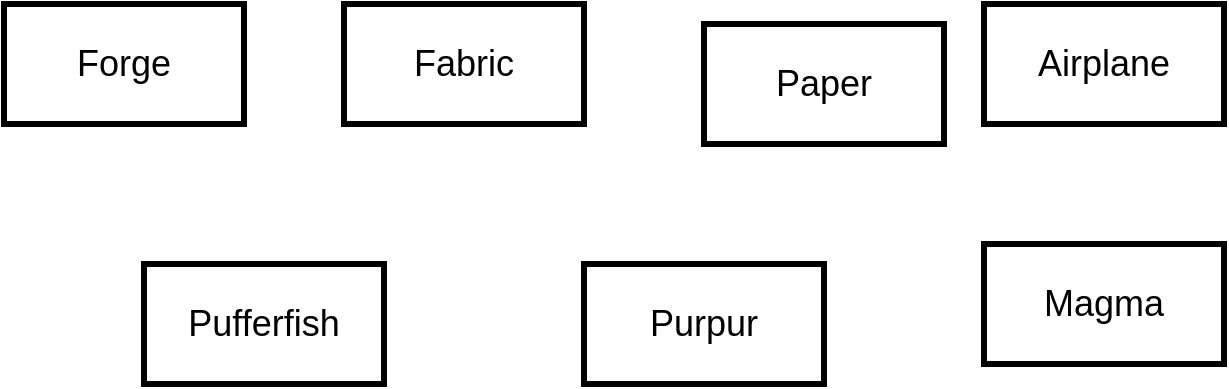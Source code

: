 <mxfile version="16.1.2" type="github">
  <diagram id="qh2XZvOGoz7b5zswJ_-e" name="第 1 页">
    <mxGraphModel dx="1422" dy="762" grid="1" gridSize="10" guides="1" tooltips="1" connect="1" arrows="1" fold="1" page="1" pageScale="1" pageWidth="827" pageHeight="1169" math="0" shadow="0">
      <root>
        <mxCell id="0" />
        <mxCell id="1" parent="0" />
        <mxCell id="waokHs4_Jn7dDJYkCoTz-3" value="Forge" style="whiteSpace=wrap;html=1;strokeColor=default;strokeWidth=3;fontSize=18;" vertex="1" parent="1">
          <mxGeometry x="140" y="130" width="120" height="60" as="geometry" />
        </mxCell>
        <mxCell id="waokHs4_Jn7dDJYkCoTz-5" value="Fabric" style="whiteSpace=wrap;html=1;strokeColor=default;strokeWidth=3;fontSize=18;" vertex="1" parent="1">
          <mxGeometry x="310" y="130" width="120" height="60" as="geometry" />
        </mxCell>
        <mxCell id="waokHs4_Jn7dDJYkCoTz-6" value="Paper" style="whiteSpace=wrap;html=1;strokeColor=default;strokeWidth=3;fontSize=18;" vertex="1" parent="1">
          <mxGeometry x="490" y="140" width="120" height="60" as="geometry" />
        </mxCell>
        <mxCell id="waokHs4_Jn7dDJYkCoTz-7" value="Airplane" style="whiteSpace=wrap;html=1;strokeColor=default;strokeWidth=3;fontSize=18;" vertex="1" parent="1">
          <mxGeometry x="630" y="130" width="120" height="60" as="geometry" />
        </mxCell>
        <mxCell id="waokHs4_Jn7dDJYkCoTz-8" value="Pufferfish" style="whiteSpace=wrap;html=1;strokeColor=default;strokeWidth=3;fontSize=18;" vertex="1" parent="1">
          <mxGeometry x="210" y="260" width="120" height="60" as="geometry" />
        </mxCell>
        <mxCell id="waokHs4_Jn7dDJYkCoTz-9" value="Purpur" style="whiteSpace=wrap;html=1;strokeColor=default;strokeWidth=3;fontSize=18;" vertex="1" parent="1">
          <mxGeometry x="430" y="260" width="120" height="60" as="geometry" />
        </mxCell>
        <mxCell id="waokHs4_Jn7dDJYkCoTz-10" value="Magma" style="whiteSpace=wrap;html=1;strokeColor=default;strokeWidth=3;fontSize=18;" vertex="1" parent="1">
          <mxGeometry x="630" y="250" width="120" height="60" as="geometry" />
        </mxCell>
      </root>
    </mxGraphModel>
  </diagram>
</mxfile>
